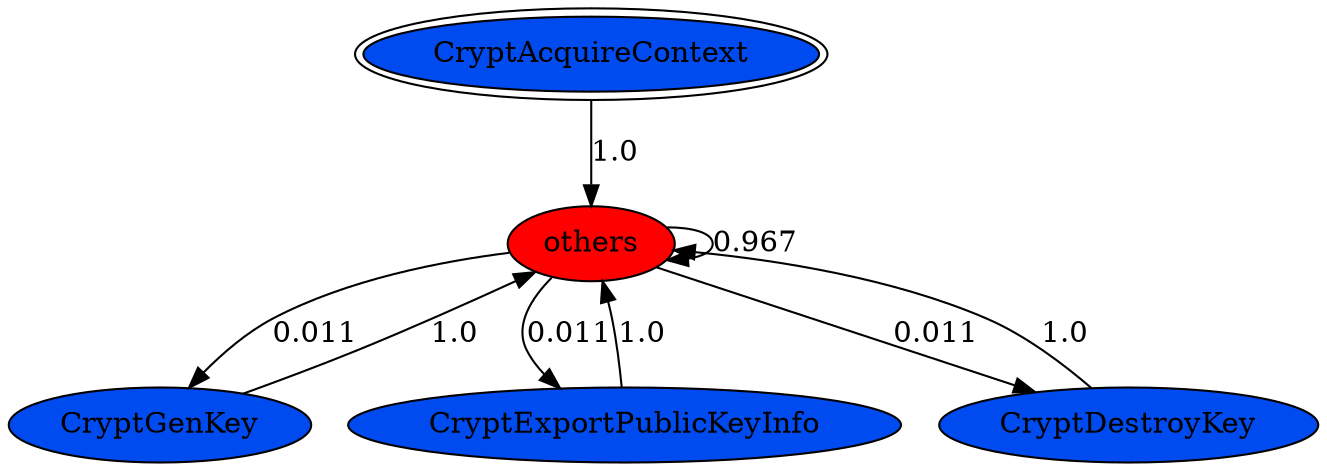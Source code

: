 digraph "./REPORTS/63276.json/API_PER_CATEGORY/CryptExportPublicKeyInfo.exe_5912_Cryptography_API_per_Category_Transition_Matrix" {
	CryptAcquireContext [label=CryptAcquireContext fillcolor="#004bf0" peripheries=2 style=filled]
	others [label=others fillcolor=red style=filled]
	CryptAcquireContext -> others [label=1.0 fontcolor=black]
	others -> others [label=0.967 fontcolor=black]
	CryptGenKey [label=CryptGenKey fillcolor="#004bf0" style=filled]
	others -> CryptGenKey [label=0.011 fontcolor=black]
	CryptExportPublicKeyInfo [label=CryptExportPublicKeyInfo fillcolor="#004bf0" style=filled]
	others -> CryptExportPublicKeyInfo [label=0.011 fontcolor=black]
	CryptDestroyKey [label=CryptDestroyKey fillcolor="#004bf0" style=filled]
	others -> CryptDestroyKey [label=0.011 fontcolor=black]
	CryptGenKey -> others [label=1.0 fontcolor=black]
	CryptExportPublicKeyInfo -> others [label=1.0 fontcolor=black]
	CryptDestroyKey -> others [label=1.0 fontcolor=black]
}
